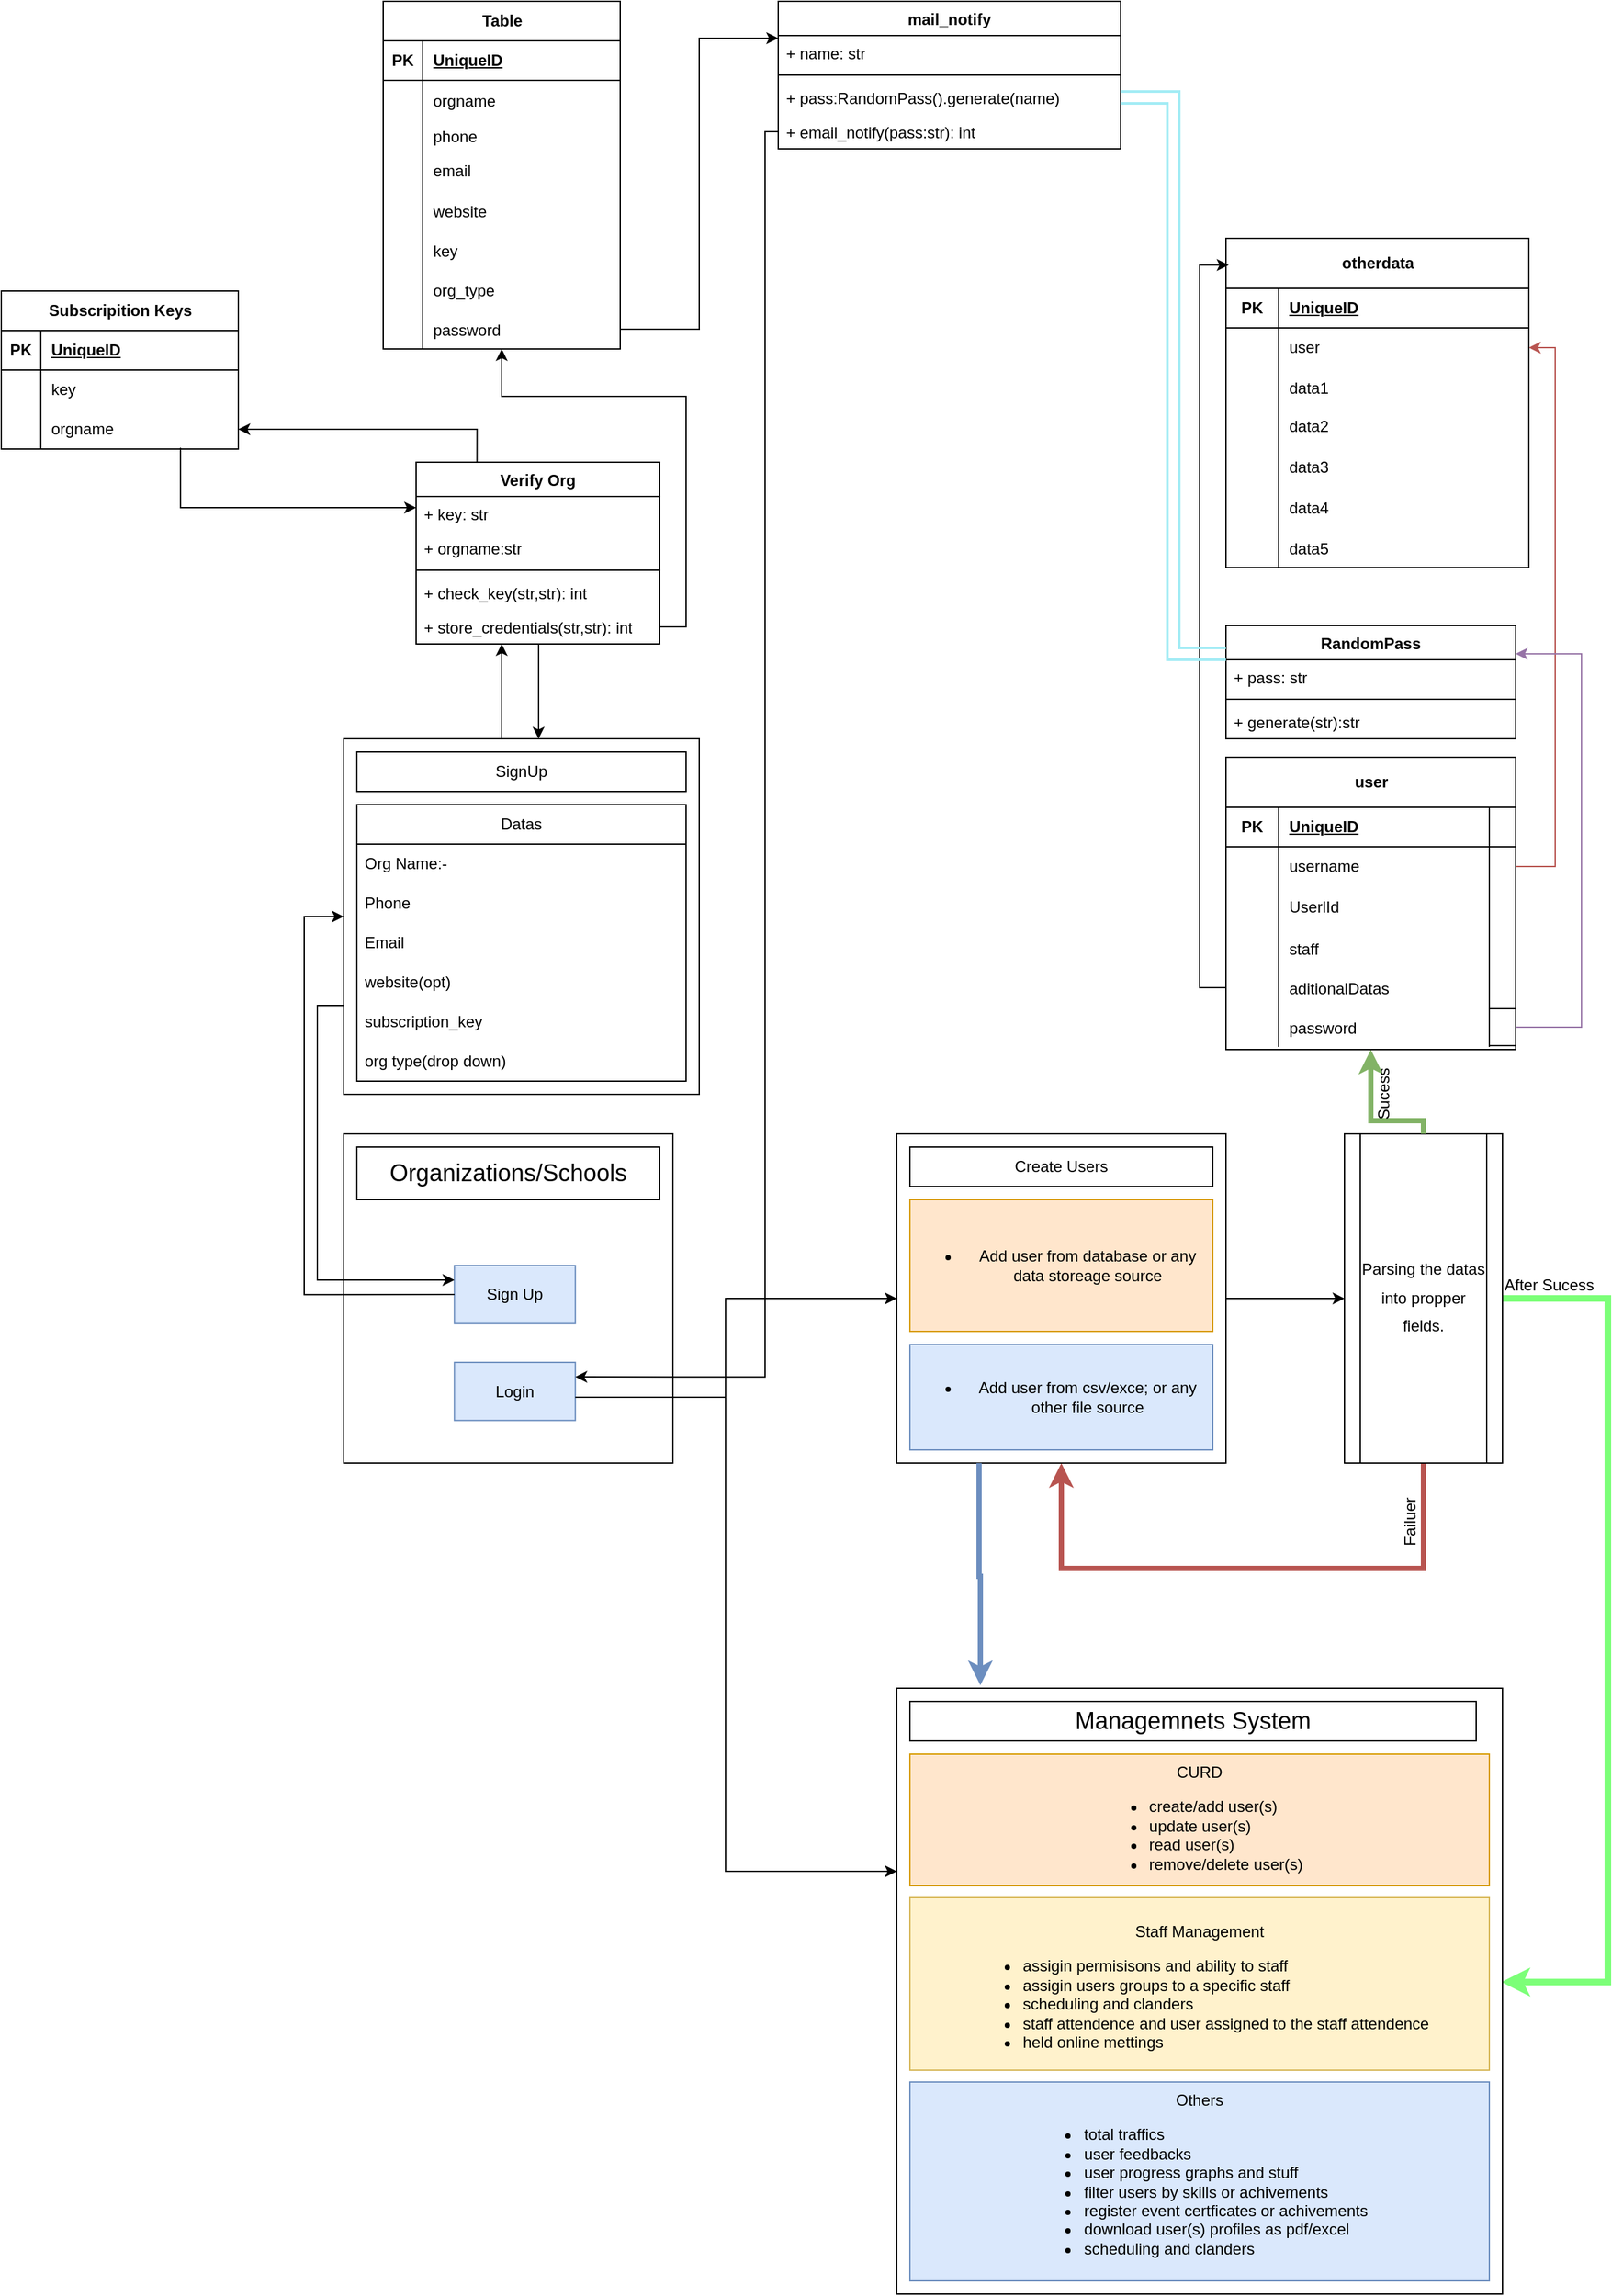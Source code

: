 <mxfile version="21.0.6" type="github">
  <diagram name="Page-1" id="e56a1550-8fbb-45ad-956c-1786394a9013">
    <mxGraphModel dx="1980" dy="1445" grid="1" gridSize="10" guides="1" tooltips="1" connect="1" arrows="1" fold="1" page="1" pageScale="1" pageWidth="1100" pageHeight="850" background="none" math="0" shadow="0">
      <root>
        <mxCell id="0" />
        <mxCell id="1" parent="0" />
        <mxCell id="NeJCXW5R0uLkIVwSfmuF-5" value="" style="group" vertex="1" connectable="0" parent="1">
          <mxGeometry x="-200" y="180" width="260" height="250" as="geometry" />
        </mxCell>
        <mxCell id="NeJCXW5R0uLkIVwSfmuF-3" value="&lt;font style=&quot;font-size: 20px;&quot;&gt;&lt;br&gt;&lt;/font&gt;" style="whiteSpace=wrap;html=1;aspect=fixed;" vertex="1" parent="NeJCXW5R0uLkIVwSfmuF-5">
          <mxGeometry width="250.0" height="250.0" as="geometry" />
        </mxCell>
        <mxCell id="NeJCXW5R0uLkIVwSfmuF-4" value="" style="group" vertex="1" connectable="0" parent="NeJCXW5R0uLkIVwSfmuF-5">
          <mxGeometry x="84.118" y="99.996" width="91.765" height="117.647" as="geometry" />
        </mxCell>
        <mxCell id="NeJCXW5R0uLkIVwSfmuF-1" value="Login" style="rounded=0;whiteSpace=wrap;html=1;fillColor=#dae8fc;strokeColor=#6c8ebf;" vertex="1" parent="NeJCXW5R0uLkIVwSfmuF-4">
          <mxGeometry y="73.529" width="91.765" height="44.118" as="geometry" />
        </mxCell>
        <mxCell id="NeJCXW5R0uLkIVwSfmuF-2" value="Sign Up" style="rounded=0;whiteSpace=wrap;html=1;fillColor=#dae8fc;strokeColor=#6c8ebf;" vertex="1" parent="NeJCXW5R0uLkIVwSfmuF-4">
          <mxGeometry width="91.765" height="44.118" as="geometry" />
        </mxCell>
        <mxCell id="NeJCXW5R0uLkIVwSfmuF-21" value="&lt;font style=&quot;font-size: 18px;&quot;&gt;Organizations/Schools&lt;/font&gt;" style="rounded=0;whiteSpace=wrap;html=1;" vertex="1" parent="NeJCXW5R0uLkIVwSfmuF-5">
          <mxGeometry x="10" y="10" width="230" height="40" as="geometry" />
        </mxCell>
        <mxCell id="NeJCXW5R0uLkIVwSfmuF-177" style="edgeStyle=orthogonalEdgeStyle;rounded=0;orthogonalLoop=1;jettySize=auto;html=1;exitX=0.5;exitY=1;exitDx=0;exitDy=0;strokeWidth=4;fillColor=#f8cecc;strokeColor=#b85450;entryX=0.5;entryY=1;entryDx=0;entryDy=0;" edge="1" parent="1" source="NeJCXW5R0uLkIVwSfmuF-17" target="NeJCXW5R0uLkIVwSfmuF-10">
          <mxGeometry relative="1" as="geometry">
            <mxPoint x="430" y="430" as="targetPoint" />
            <Array as="points">
              <mxPoint x="620" y="510" />
              <mxPoint x="345" y="510" />
            </Array>
          </mxGeometry>
        </mxCell>
        <mxCell id="NeJCXW5R0uLkIVwSfmuF-197" style="edgeStyle=orthogonalEdgeStyle;rounded=0;orthogonalLoop=1;jettySize=auto;html=1;exitX=1;exitY=0.5;exitDx=0;exitDy=0;entryX=0.998;entryY=0.485;entryDx=0;entryDy=0;entryPerimeter=0;strokeWidth=5;strokeColor=#7CFF78;" edge="1" parent="1" source="NeJCXW5R0uLkIVwSfmuF-17" target="NeJCXW5R0uLkIVwSfmuF-190">
          <mxGeometry relative="1" as="geometry">
            <mxPoint x="770" y="800" as="targetPoint" />
            <Array as="points">
              <mxPoint x="760" y="305" />
              <mxPoint x="760" y="824" />
            </Array>
          </mxGeometry>
        </mxCell>
        <mxCell id="NeJCXW5R0uLkIVwSfmuF-17" value="&lt;p style=&quot;line-height: 180%;&quot;&gt;Parsing the datas into propper fields.&lt;/p&gt;" style="shape=process;whiteSpace=wrap;html=1;backgroundOutline=1;" vertex="1" parent="1">
          <mxGeometry x="560" y="180" width="120" height="250" as="geometry" />
        </mxCell>
        <mxCell id="NeJCXW5R0uLkIVwSfmuF-18" value="" style="group" vertex="1" connectable="0" parent="1">
          <mxGeometry x="220" y="180" width="250" height="250" as="geometry" />
        </mxCell>
        <mxCell id="NeJCXW5R0uLkIVwSfmuF-10" value="&lt;br&gt;" style="whiteSpace=wrap;html=1;aspect=fixed;" vertex="1" parent="NeJCXW5R0uLkIVwSfmuF-18">
          <mxGeometry width="250" height="250" as="geometry" />
        </mxCell>
        <mxCell id="NeJCXW5R0uLkIVwSfmuF-12" value="Create Users" style="rounded=0;whiteSpace=wrap;html=1;" vertex="1" parent="NeJCXW5R0uLkIVwSfmuF-18">
          <mxGeometry x="10" y="10" width="230" height="30" as="geometry" />
        </mxCell>
        <mxCell id="NeJCXW5R0uLkIVwSfmuF-13" value="&lt;ul&gt;&lt;li&gt;Add user from database or any data storeage source&lt;/li&gt;&lt;/ul&gt;" style="rounded=0;whiteSpace=wrap;html=1;fillColor=#ffe6cc;strokeColor=#d79b00;" vertex="1" parent="NeJCXW5R0uLkIVwSfmuF-18">
          <mxGeometry x="10" y="50" width="230" height="100" as="geometry" />
        </mxCell>
        <mxCell id="NeJCXW5R0uLkIVwSfmuF-14" value="&lt;ul&gt;&lt;li&gt;Add user from csv/exce; or any other file source&lt;/li&gt;&lt;/ul&gt;" style="rounded=0;whiteSpace=wrap;html=1;fillColor=#dae8fc;strokeColor=#6c8ebf;" vertex="1" parent="NeJCXW5R0uLkIVwSfmuF-18">
          <mxGeometry x="10" y="160" width="230" height="80" as="geometry" />
        </mxCell>
        <mxCell id="NeJCXW5R0uLkIVwSfmuF-15" style="edgeStyle=orthogonalEdgeStyle;rounded=0;orthogonalLoop=1;jettySize=auto;html=1;exitX=0.5;exitY=1;exitDx=0;exitDy=0;" edge="1" parent="NeJCXW5R0uLkIVwSfmuF-18" source="NeJCXW5R0uLkIVwSfmuF-12" target="NeJCXW5R0uLkIVwSfmuF-12">
          <mxGeometry relative="1" as="geometry" />
        </mxCell>
        <mxCell id="NeJCXW5R0uLkIVwSfmuF-23" value="" style="edgeStyle=orthogonalEdgeStyle;rounded=0;orthogonalLoop=1;jettySize=auto;html=1;" edge="1" parent="1" source="NeJCXW5R0uLkIVwSfmuF-10" target="NeJCXW5R0uLkIVwSfmuF-17">
          <mxGeometry relative="1" as="geometry" />
        </mxCell>
        <mxCell id="NeJCXW5R0uLkIVwSfmuF-176" value="" style="edgeStyle=orthogonalEdgeStyle;rounded=0;orthogonalLoop=1;jettySize=auto;html=1;strokeWidth=4;fillColor=#d5e8d4;strokeColor=#82b366;" edge="1" parent="1" source="NeJCXW5R0uLkIVwSfmuF-17" target="NeJCXW5R0uLkIVwSfmuF-24">
          <mxGeometry relative="1" as="geometry">
            <Array as="points">
              <mxPoint x="620" y="170" />
              <mxPoint x="580" y="170" />
            </Array>
          </mxGeometry>
        </mxCell>
        <object label="user" semester="" id="NeJCXW5R0uLkIVwSfmuF-24">
          <mxCell style="shape=table;startSize=38;container=1;collapsible=1;childLayout=tableLayout;fixedRows=1;rowLines=0;fontStyle=1;align=center;resizeLast=1;html=1;enumerate=0;autosize=1;" vertex="1" parent="1">
            <mxGeometry x="470" y="-106" width="220" height="222" as="geometry" />
          </mxCell>
        </object>
        <mxCell id="NeJCXW5R0uLkIVwSfmuF-25" value="" style="shape=tableRow;horizontal=0;startSize=0;swimlaneHead=0;swimlaneBody=0;fillColor=none;collapsible=0;dropTarget=0;points=[[0,0.5],[1,0.5]];portConstraint=eastwest;top=0;left=0;right=0;bottom=1;" vertex="1" parent="NeJCXW5R0uLkIVwSfmuF-24">
          <mxGeometry y="38" width="220" height="30" as="geometry" />
        </mxCell>
        <mxCell id="NeJCXW5R0uLkIVwSfmuF-26" value="PK" style="shape=partialRectangle;connectable=0;fillColor=none;top=0;left=0;bottom=0;right=0;fontStyle=1;overflow=hidden;whiteSpace=wrap;html=1;" vertex="1" parent="NeJCXW5R0uLkIVwSfmuF-25">
          <mxGeometry width="40" height="30" as="geometry">
            <mxRectangle width="40" height="30" as="alternateBounds" />
          </mxGeometry>
        </mxCell>
        <mxCell id="NeJCXW5R0uLkIVwSfmuF-27" value="UniqueID" style="shape=partialRectangle;connectable=0;fillColor=none;top=0;left=0;bottom=0;right=0;align=left;spacingLeft=6;fontStyle=5;overflow=hidden;whiteSpace=wrap;html=1;" vertex="1" parent="NeJCXW5R0uLkIVwSfmuF-25">
          <mxGeometry x="40" width="180" height="30" as="geometry">
            <mxRectangle width="180" height="30" as="alternateBounds" />
          </mxGeometry>
        </mxCell>
        <mxCell id="NeJCXW5R0uLkIVwSfmuF-28" value="" style="shape=tableRow;horizontal=0;startSize=0;swimlaneHead=0;swimlaneBody=0;fillColor=none;collapsible=0;dropTarget=0;points=[[0,0.5],[1,0.5]];portConstraint=eastwest;top=0;left=0;right=0;bottom=0;" vertex="1" parent="NeJCXW5R0uLkIVwSfmuF-24">
          <mxGeometry y="68" width="220" height="30" as="geometry" />
        </mxCell>
        <mxCell id="NeJCXW5R0uLkIVwSfmuF-29" value="" style="shape=partialRectangle;connectable=0;fillColor=none;top=0;left=0;bottom=0;right=0;editable=1;overflow=hidden;whiteSpace=wrap;html=1;" vertex="1" parent="NeJCXW5R0uLkIVwSfmuF-28">
          <mxGeometry width="40" height="30" as="geometry">
            <mxRectangle width="40" height="30" as="alternateBounds" />
          </mxGeometry>
        </mxCell>
        <mxCell id="NeJCXW5R0uLkIVwSfmuF-30" value="username" style="shape=partialRectangle;connectable=0;fillColor=none;top=0;left=0;bottom=0;right=0;align=left;spacingLeft=6;overflow=hidden;whiteSpace=wrap;html=1;" vertex="1" parent="NeJCXW5R0uLkIVwSfmuF-28">
          <mxGeometry x="40" width="180" height="30" as="geometry">
            <mxRectangle width="180" height="30" as="alternateBounds" />
          </mxGeometry>
        </mxCell>
        <mxCell id="NeJCXW5R0uLkIVwSfmuF-31" value="" style="shape=tableRow;horizontal=0;startSize=0;swimlaneHead=0;swimlaneBody=0;fillColor=none;collapsible=0;dropTarget=0;points=[[0,0.5],[1,0.5]];portConstraint=eastwest;top=0;left=0;right=0;bottom=0;" vertex="1" parent="NeJCXW5R0uLkIVwSfmuF-24">
          <mxGeometry y="98" width="220" height="32" as="geometry" />
        </mxCell>
        <mxCell id="NeJCXW5R0uLkIVwSfmuF-32" value="" style="shape=partialRectangle;connectable=0;fillColor=none;top=0;left=0;bottom=0;right=0;editable=1;overflow=hidden;whiteSpace=wrap;html=1;" vertex="1" parent="NeJCXW5R0uLkIVwSfmuF-31">
          <mxGeometry width="40" height="32" as="geometry">
            <mxRectangle width="40" height="32" as="alternateBounds" />
          </mxGeometry>
        </mxCell>
        <mxCell id="NeJCXW5R0uLkIVwSfmuF-33" value="UserlId" style="shape=partialRectangle;connectable=0;fillColor=none;top=0;left=0;bottom=0;right=0;align=left;spacingLeft=6;overflow=hidden;whiteSpace=wrap;html=1;" vertex="1" parent="NeJCXW5R0uLkIVwSfmuF-31">
          <mxGeometry x="40" width="180" height="32" as="geometry">
            <mxRectangle width="180" height="32" as="alternateBounds" />
          </mxGeometry>
        </mxCell>
        <mxCell id="NeJCXW5R0uLkIVwSfmuF-164" value="" style="shape=tableRow;horizontal=0;startSize=0;swimlaneHead=0;swimlaneBody=0;fillColor=none;collapsible=0;dropTarget=0;points=[[0,0.5],[1,0.5]];portConstraint=eastwest;top=0;left=0;right=0;bottom=0;" vertex="1" parent="NeJCXW5R0uLkIVwSfmuF-24">
          <mxGeometry y="130" width="220" height="30" as="geometry" />
        </mxCell>
        <mxCell id="NeJCXW5R0uLkIVwSfmuF-165" value="" style="shape=partialRectangle;connectable=0;fillColor=none;top=0;left=0;bottom=0;right=0;editable=1;overflow=hidden;" vertex="1" parent="NeJCXW5R0uLkIVwSfmuF-164">
          <mxGeometry width="40" height="30" as="geometry">
            <mxRectangle width="40" height="30" as="alternateBounds" />
          </mxGeometry>
        </mxCell>
        <mxCell id="NeJCXW5R0uLkIVwSfmuF-166" value="staff" style="shape=partialRectangle;connectable=0;fillColor=none;top=0;left=0;bottom=0;right=0;align=left;spacingLeft=6;overflow=hidden;" vertex="1" parent="NeJCXW5R0uLkIVwSfmuF-164">
          <mxGeometry x="40" width="180" height="30" as="geometry">
            <mxRectangle width="180" height="30" as="alternateBounds" />
          </mxGeometry>
        </mxCell>
        <mxCell id="NeJCXW5R0uLkIVwSfmuF-55" value="" style="shape=tableRow;horizontal=0;startSize=0;swimlaneHead=0;swimlaneBody=0;fillColor=none;collapsible=0;dropTarget=0;points=[[0,0.5],[1,0.5]];portConstraint=eastwest;top=0;left=0;right=0;bottom=0;" vertex="1" parent="NeJCXW5R0uLkIVwSfmuF-24">
          <mxGeometry y="160" width="220" height="30" as="geometry" />
        </mxCell>
        <mxCell id="NeJCXW5R0uLkIVwSfmuF-56" value="" style="shape=partialRectangle;connectable=0;fillColor=none;top=0;left=0;bottom=0;right=0;editable=1;overflow=hidden;" vertex="1" parent="NeJCXW5R0uLkIVwSfmuF-55">
          <mxGeometry width="40" height="30" as="geometry">
            <mxRectangle width="40" height="30" as="alternateBounds" />
          </mxGeometry>
        </mxCell>
        <mxCell id="NeJCXW5R0uLkIVwSfmuF-57" value="aditionalDatas" style="shape=partialRectangle;connectable=0;fillColor=none;top=0;left=0;bottom=0;right=0;align=left;spacingLeft=6;overflow=hidden;" vertex="1" parent="NeJCXW5R0uLkIVwSfmuF-55">
          <mxGeometry x="40" width="180" height="30" as="geometry">
            <mxRectangle width="180" height="30" as="alternateBounds" />
          </mxGeometry>
        </mxCell>
        <mxCell id="NeJCXW5R0uLkIVwSfmuF-51" value="" style="shape=tableRow;horizontal=0;startSize=0;swimlaneHead=0;swimlaneBody=0;fillColor=none;collapsible=0;dropTarget=0;points=[[0,0.5],[1,0.5]];portConstraint=eastwest;top=0;left=0;right=0;bottom=0;" vertex="1" parent="NeJCXW5R0uLkIVwSfmuF-24">
          <mxGeometry y="190" width="220" height="30" as="geometry" />
        </mxCell>
        <mxCell id="NeJCXW5R0uLkIVwSfmuF-52" value="" style="shape=partialRectangle;connectable=0;fillColor=none;top=0;left=0;bottom=0;right=0;editable=1;overflow=hidden;" vertex="1" parent="NeJCXW5R0uLkIVwSfmuF-51">
          <mxGeometry width="40" height="30" as="geometry">
            <mxRectangle width="40" height="30" as="alternateBounds" />
          </mxGeometry>
        </mxCell>
        <mxCell id="NeJCXW5R0uLkIVwSfmuF-53" value="password" style="shape=partialRectangle;connectable=0;fillColor=none;top=0;left=0;bottom=0;right=0;align=left;spacingLeft=6;overflow=hidden;" vertex="1" parent="NeJCXW5R0uLkIVwSfmuF-51">
          <mxGeometry x="40" width="160" height="30" as="geometry">
            <mxRectangle width="160" height="30" as="alternateBounds" />
          </mxGeometry>
        </mxCell>
        <mxCell id="NeJCXW5R0uLkIVwSfmuF-174" value="" style="shape=singleArrow;whiteSpace=wrap;html=1;arrowWidth=0.93;arrowSize=0;" vertex="1" parent="NeJCXW5R0uLkIVwSfmuF-51">
          <mxGeometry x="200" width="20" height="30" as="geometry">
            <mxRectangle width="20" height="30" as="alternateBounds" />
          </mxGeometry>
        </mxCell>
        <object label="otherdata" semester="" id="NeJCXW5R0uLkIVwSfmuF-71">
          <mxCell style="shape=table;startSize=38;container=1;collapsible=1;childLayout=tableLayout;fixedRows=1;rowLines=0;fontStyle=1;align=center;resizeLast=1;html=1;enumerate=0;autosize=1;" vertex="1" parent="1">
            <mxGeometry x="470" y="-500" width="230" height="250" as="geometry">
              <mxRectangle x="890" y="-106" width="100" height="38" as="alternateBounds" />
            </mxGeometry>
          </mxCell>
        </object>
        <mxCell id="NeJCXW5R0uLkIVwSfmuF-72" value="" style="shape=tableRow;horizontal=0;startSize=0;swimlaneHead=0;swimlaneBody=0;fillColor=none;collapsible=0;dropTarget=0;points=[[0,0.5],[1,0.5]];portConstraint=eastwest;top=0;left=0;right=0;bottom=1;" vertex="1" parent="NeJCXW5R0uLkIVwSfmuF-71">
          <mxGeometry y="38" width="230" height="30" as="geometry" />
        </mxCell>
        <mxCell id="NeJCXW5R0uLkIVwSfmuF-73" value="PK" style="shape=partialRectangle;connectable=0;fillColor=none;top=0;left=0;bottom=0;right=0;fontStyle=1;overflow=hidden;whiteSpace=wrap;html=1;" vertex="1" parent="NeJCXW5R0uLkIVwSfmuF-72">
          <mxGeometry width="40" height="30" as="geometry">
            <mxRectangle width="40" height="30" as="alternateBounds" />
          </mxGeometry>
        </mxCell>
        <mxCell id="NeJCXW5R0uLkIVwSfmuF-74" value="UniqueID" style="shape=partialRectangle;connectable=0;fillColor=none;top=0;left=0;bottom=0;right=0;align=left;spacingLeft=6;fontStyle=5;overflow=hidden;whiteSpace=wrap;html=1;" vertex="1" parent="NeJCXW5R0uLkIVwSfmuF-72">
          <mxGeometry x="40" width="190" height="30" as="geometry">
            <mxRectangle width="190" height="30" as="alternateBounds" />
          </mxGeometry>
        </mxCell>
        <mxCell id="NeJCXW5R0uLkIVwSfmuF-75" value="" style="shape=tableRow;horizontal=0;startSize=0;swimlaneHead=0;swimlaneBody=0;fillColor=none;collapsible=0;dropTarget=0;points=[[0,0.5],[1,0.5]];portConstraint=eastwest;top=0;left=0;right=0;bottom=0;" vertex="1" parent="NeJCXW5R0uLkIVwSfmuF-71">
          <mxGeometry y="68" width="230" height="30" as="geometry" />
        </mxCell>
        <mxCell id="NeJCXW5R0uLkIVwSfmuF-76" value="" style="shape=partialRectangle;connectable=0;fillColor=none;top=0;left=0;bottom=0;right=0;editable=1;overflow=hidden;whiteSpace=wrap;html=1;" vertex="1" parent="NeJCXW5R0uLkIVwSfmuF-75">
          <mxGeometry width="40" height="30" as="geometry">
            <mxRectangle width="40" height="30" as="alternateBounds" />
          </mxGeometry>
        </mxCell>
        <mxCell id="NeJCXW5R0uLkIVwSfmuF-77" value="user" style="shape=partialRectangle;connectable=0;fillColor=none;top=0;left=0;bottom=0;right=0;align=left;spacingLeft=6;overflow=hidden;whiteSpace=wrap;html=1;" vertex="1" parent="NeJCXW5R0uLkIVwSfmuF-75">
          <mxGeometry x="40" width="190" height="30" as="geometry">
            <mxRectangle width="190" height="30" as="alternateBounds" />
          </mxGeometry>
        </mxCell>
        <mxCell id="NeJCXW5R0uLkIVwSfmuF-158" value="" style="shape=tableRow;horizontal=0;startSize=0;swimlaneHead=0;swimlaneBody=0;fillColor=none;collapsible=0;dropTarget=0;points=[[0,0.5],[1,0.5]];portConstraint=eastwest;top=0;left=0;right=0;bottom=0;" vertex="1" parent="NeJCXW5R0uLkIVwSfmuF-71">
          <mxGeometry y="98" width="230" height="30" as="geometry" />
        </mxCell>
        <mxCell id="NeJCXW5R0uLkIVwSfmuF-159" value="" style="shape=partialRectangle;connectable=0;fillColor=none;top=0;left=0;bottom=0;right=0;editable=1;overflow=hidden;" vertex="1" parent="NeJCXW5R0uLkIVwSfmuF-158">
          <mxGeometry width="40" height="30" as="geometry">
            <mxRectangle width="40" height="30" as="alternateBounds" />
          </mxGeometry>
        </mxCell>
        <mxCell id="NeJCXW5R0uLkIVwSfmuF-160" value="data1" style="shape=partialRectangle;connectable=0;fillColor=none;top=0;left=0;bottom=0;right=0;align=left;spacingLeft=6;overflow=hidden;" vertex="1" parent="NeJCXW5R0uLkIVwSfmuF-158">
          <mxGeometry x="40" width="190" height="30" as="geometry">
            <mxRectangle width="190" height="30" as="alternateBounds" />
          </mxGeometry>
        </mxCell>
        <mxCell id="NeJCXW5R0uLkIVwSfmuF-81" value="" style="shape=tableRow;horizontal=0;startSize=0;swimlaneHead=0;swimlaneBody=0;fillColor=none;collapsible=0;dropTarget=0;points=[[0,0.5],[1,0.5]];portConstraint=eastwest;top=0;left=0;right=0;bottom=0;" vertex="1" parent="NeJCXW5R0uLkIVwSfmuF-71">
          <mxGeometry y="128" width="230" height="30" as="geometry" />
        </mxCell>
        <mxCell id="NeJCXW5R0uLkIVwSfmuF-82" value="" style="shape=partialRectangle;connectable=0;fillColor=none;top=0;left=0;bottom=0;right=0;editable=1;overflow=hidden;whiteSpace=wrap;html=1;" vertex="1" parent="NeJCXW5R0uLkIVwSfmuF-81">
          <mxGeometry width="40" height="30" as="geometry">
            <mxRectangle width="40" height="30" as="alternateBounds" />
          </mxGeometry>
        </mxCell>
        <mxCell id="NeJCXW5R0uLkIVwSfmuF-83" value="data2" style="shape=partialRectangle;connectable=0;fillColor=none;top=0;left=0;bottom=0;right=0;align=left;spacingLeft=6;overflow=hidden;whiteSpace=wrap;html=1;" vertex="1" parent="NeJCXW5R0uLkIVwSfmuF-81">
          <mxGeometry x="40" width="190" height="30" as="geometry">
            <mxRectangle width="190" height="30" as="alternateBounds" />
          </mxGeometry>
        </mxCell>
        <mxCell id="NeJCXW5R0uLkIVwSfmuF-84" value="" style="shape=tableRow;horizontal=0;startSize=0;swimlaneHead=0;swimlaneBody=0;fillColor=none;collapsible=0;dropTarget=0;points=[[0,0.5],[1,0.5]];portConstraint=eastwest;top=0;left=0;right=0;bottom=0;" vertex="1" parent="NeJCXW5R0uLkIVwSfmuF-71">
          <mxGeometry y="158" width="230" height="30" as="geometry" />
        </mxCell>
        <mxCell id="NeJCXW5R0uLkIVwSfmuF-85" value="" style="shape=partialRectangle;connectable=0;fillColor=none;top=0;left=0;bottom=0;right=0;editable=1;overflow=hidden;" vertex="1" parent="NeJCXW5R0uLkIVwSfmuF-84">
          <mxGeometry width="40" height="30" as="geometry">
            <mxRectangle width="40" height="30" as="alternateBounds" />
          </mxGeometry>
        </mxCell>
        <mxCell id="NeJCXW5R0uLkIVwSfmuF-86" value="data3" style="shape=partialRectangle;connectable=0;fillColor=none;top=0;left=0;bottom=0;right=0;align=left;spacingLeft=6;overflow=hidden;" vertex="1" parent="NeJCXW5R0uLkIVwSfmuF-84">
          <mxGeometry x="40" width="190" height="30" as="geometry">
            <mxRectangle width="190" height="30" as="alternateBounds" />
          </mxGeometry>
        </mxCell>
        <mxCell id="NeJCXW5R0uLkIVwSfmuF-87" value="" style="shape=tableRow;horizontal=0;startSize=0;swimlaneHead=0;swimlaneBody=0;fillColor=none;collapsible=0;dropTarget=0;points=[[0,0.5],[1,0.5]];portConstraint=eastwest;top=0;left=0;right=0;bottom=0;" vertex="1" parent="NeJCXW5R0uLkIVwSfmuF-71">
          <mxGeometry y="188" width="230" height="32" as="geometry" />
        </mxCell>
        <mxCell id="NeJCXW5R0uLkIVwSfmuF-88" value="" style="shape=partialRectangle;connectable=0;fillColor=none;top=0;left=0;bottom=0;right=0;editable=1;overflow=hidden;" vertex="1" parent="NeJCXW5R0uLkIVwSfmuF-87">
          <mxGeometry width="40" height="32" as="geometry">
            <mxRectangle width="40" height="32" as="alternateBounds" />
          </mxGeometry>
        </mxCell>
        <mxCell id="NeJCXW5R0uLkIVwSfmuF-89" value="data4" style="shape=partialRectangle;connectable=0;fillColor=none;top=0;left=0;bottom=0;right=0;align=left;spacingLeft=6;overflow=hidden;" vertex="1" parent="NeJCXW5R0uLkIVwSfmuF-87">
          <mxGeometry x="40" width="190" height="32" as="geometry">
            <mxRectangle width="190" height="32" as="alternateBounds" />
          </mxGeometry>
        </mxCell>
        <mxCell id="NeJCXW5R0uLkIVwSfmuF-90" value="" style="shape=tableRow;horizontal=0;startSize=0;swimlaneHead=0;swimlaneBody=0;fillColor=none;collapsible=0;dropTarget=0;points=[[0,0.5],[1,0.5]];portConstraint=eastwest;top=0;left=0;right=0;bottom=0;" vertex="1" parent="NeJCXW5R0uLkIVwSfmuF-71">
          <mxGeometry y="220" width="230" height="30" as="geometry" />
        </mxCell>
        <mxCell id="NeJCXW5R0uLkIVwSfmuF-91" value="" style="shape=partialRectangle;connectable=0;fillColor=none;top=0;left=0;bottom=0;right=0;editable=1;overflow=hidden;" vertex="1" parent="NeJCXW5R0uLkIVwSfmuF-90">
          <mxGeometry width="40" height="30" as="geometry">
            <mxRectangle width="40" height="30" as="alternateBounds" />
          </mxGeometry>
        </mxCell>
        <mxCell id="NeJCXW5R0uLkIVwSfmuF-92" value="data5" style="shape=partialRectangle;connectable=0;fillColor=none;top=0;left=0;bottom=0;right=0;align=left;spacingLeft=6;overflow=hidden;" vertex="1" parent="NeJCXW5R0uLkIVwSfmuF-90">
          <mxGeometry x="40" width="190" height="30" as="geometry">
            <mxRectangle width="190" height="30" as="alternateBounds" />
          </mxGeometry>
        </mxCell>
        <mxCell id="NeJCXW5R0uLkIVwSfmuF-95" style="edgeStyle=orthogonalEdgeStyle;rounded=0;orthogonalLoop=1;jettySize=auto;html=1;exitX=1;exitY=0.5;exitDx=0;exitDy=0;fillColor=#f8cecc;strokeColor=#b85450;entryX=1;entryY=0.5;entryDx=0;entryDy=0;" edge="1" parent="1" source="NeJCXW5R0uLkIVwSfmuF-28" target="NeJCXW5R0uLkIVwSfmuF-75">
          <mxGeometry relative="1" as="geometry" />
        </mxCell>
        <mxCell id="NeJCXW5R0uLkIVwSfmuF-167" value="RandomPass" style="swimlane;fontStyle=1;align=center;verticalAlign=top;childLayout=stackLayout;horizontal=1;startSize=26;horizontalStack=0;resizeParent=1;resizeParentMax=0;resizeLast=0;collapsible=1;marginBottom=0;whiteSpace=wrap;html=1;" vertex="1" parent="1">
          <mxGeometry x="470" y="-206" width="220" height="86" as="geometry">
            <mxRectangle x="600" y="-206" width="120" height="30" as="alternateBounds" />
          </mxGeometry>
        </mxCell>
        <mxCell id="NeJCXW5R0uLkIVwSfmuF-168" value="+ pass: str" style="text;strokeColor=none;fillColor=none;align=left;verticalAlign=top;spacingLeft=4;spacingRight=4;overflow=hidden;rotatable=0;points=[[0,0.5],[1,0.5]];portConstraint=eastwest;whiteSpace=wrap;html=1;" vertex="1" parent="NeJCXW5R0uLkIVwSfmuF-167">
          <mxGeometry y="26" width="220" height="26" as="geometry" />
        </mxCell>
        <mxCell id="NeJCXW5R0uLkIVwSfmuF-169" value="" style="line;strokeWidth=1;fillColor=none;align=left;verticalAlign=middle;spacingTop=-1;spacingLeft=3;spacingRight=3;rotatable=0;labelPosition=right;points=[];portConstraint=eastwest;strokeColor=inherit;" vertex="1" parent="NeJCXW5R0uLkIVwSfmuF-167">
          <mxGeometry y="52" width="220" height="8" as="geometry" />
        </mxCell>
        <mxCell id="NeJCXW5R0uLkIVwSfmuF-170" value="+ generate(str):str" style="text;strokeColor=none;fillColor=none;align=left;verticalAlign=top;spacingLeft=4;spacingRight=4;overflow=hidden;rotatable=0;points=[[0,0.5],[1,0.5]];portConstraint=eastwest;whiteSpace=wrap;html=1;" vertex="1" parent="NeJCXW5R0uLkIVwSfmuF-167">
          <mxGeometry y="60" width="220" height="26" as="geometry" />
        </mxCell>
        <mxCell id="NeJCXW5R0uLkIVwSfmuF-172" style="edgeStyle=orthogonalEdgeStyle;rounded=0;orthogonalLoop=1;jettySize=auto;html=1;exitX=1;exitY=0.5;exitDx=0;exitDy=0;fillColor=#e1d5e7;strokeColor=#9673a6;entryX=1;entryY=0.25;entryDx=0;entryDy=0;" edge="1" parent="1" source="NeJCXW5R0uLkIVwSfmuF-51" target="NeJCXW5R0uLkIVwSfmuF-167">
          <mxGeometry relative="1" as="geometry">
            <mxPoint x="720" y="-220" as="targetPoint" />
            <Array as="points">
              <mxPoint x="740" y="99" />
              <mxPoint x="740" y="-185" />
            </Array>
          </mxGeometry>
        </mxCell>
        <mxCell id="NeJCXW5R0uLkIVwSfmuF-93" value="" style="edgeStyle=orthogonalEdgeStyle;rounded=0;orthogonalLoop=1;jettySize=auto;html=1;entryX=0.009;entryY=0.081;entryDx=0;entryDy=0;entryPerimeter=0;" edge="1" parent="1" source="NeJCXW5R0uLkIVwSfmuF-55" target="NeJCXW5R0uLkIVwSfmuF-71">
          <mxGeometry relative="1" as="geometry">
            <mxPoint x="470" y="70" as="sourcePoint" />
            <Array as="points">
              <mxPoint x="450" y="69" />
              <mxPoint x="450" y="-480" />
            </Array>
          </mxGeometry>
        </mxCell>
        <mxCell id="NeJCXW5R0uLkIVwSfmuF-178" value="Sucess" style="text;html=1;align=center;verticalAlign=middle;resizable=0;points=[];autosize=1;strokeColor=none;fillColor=none;rotation=-90;" vertex="1" parent="1">
          <mxGeometry x="560" y="135" width="60" height="30" as="geometry" />
        </mxCell>
        <mxCell id="NeJCXW5R0uLkIVwSfmuF-179" value="Failuer" style="text;html=1;align=center;verticalAlign=middle;resizable=0;points=[];autosize=1;strokeColor=none;fillColor=none;rotation=-90;" vertex="1" parent="1">
          <mxGeometry x="580" y="460" width="60" height="30" as="geometry" />
        </mxCell>
        <mxCell id="NeJCXW5R0uLkIVwSfmuF-184" style="edgeStyle=orthogonalEdgeStyle;rounded=0;orthogonalLoop=1;jettySize=auto;html=1;entryX=0;entryY=0.5;entryDx=0;entryDy=0;" edge="1" parent="1" source="NeJCXW5R0uLkIVwSfmuF-1" target="NeJCXW5R0uLkIVwSfmuF-10">
          <mxGeometry relative="1" as="geometry">
            <mxPoint x="80" y="360" as="sourcePoint" />
            <Array as="points">
              <mxPoint x="90" y="380" />
              <mxPoint x="90" y="305" />
            </Array>
          </mxGeometry>
        </mxCell>
        <mxCell id="NeJCXW5R0uLkIVwSfmuF-181" value="" style="edgeStyle=orthogonalEdgeStyle;rounded=0;orthogonalLoop=1;jettySize=auto;html=1;" edge="1" parent="1">
          <mxGeometry relative="1" as="geometry">
            <mxPoint x="-20" y="380" as="sourcePoint" />
            <mxPoint x="220" y="740" as="targetPoint" />
            <Array as="points">
              <mxPoint x="90" y="380" />
              <mxPoint x="90" y="740" />
            </Array>
          </mxGeometry>
        </mxCell>
        <mxCell id="NeJCXW5R0uLkIVwSfmuF-189" value="" style="group;verticalAlign=top;" vertex="1" connectable="0" parent="1">
          <mxGeometry x="220" y="601.0" width="460" height="460" as="geometry" />
        </mxCell>
        <mxCell id="NeJCXW5R0uLkIVwSfmuF-190" value="&lt;br&gt;" style="whiteSpace=wrap;html=1;aspect=fixed;" vertex="1" parent="NeJCXW5R0uLkIVwSfmuF-189">
          <mxGeometry width="460" height="460" as="geometry" />
        </mxCell>
        <mxCell id="NeJCXW5R0uLkIVwSfmuF-191" value="&lt;font style=&quot;font-size: 18px;&quot;&gt;Managemnets System&lt;/font&gt;" style="rounded=0;whiteSpace=wrap;html=1;" vertex="1" parent="NeJCXW5R0uLkIVwSfmuF-189">
          <mxGeometry x="10" y="10" width="430" height="30" as="geometry" />
        </mxCell>
        <mxCell id="NeJCXW5R0uLkIVwSfmuF-192" value="CURD&lt;br&gt;&lt;ul&gt;&lt;li style=&quot;text-align: left;&quot;&gt;create/add user(s)&lt;/li&gt;&lt;li style=&quot;text-align: left;&quot;&gt;update user(s)&lt;/li&gt;&lt;li style=&quot;text-align: left;&quot;&gt;read user(s)&amp;nbsp;&lt;/li&gt;&lt;li style=&quot;text-align: left;&quot;&gt;remove/delete user(s)&lt;/li&gt;&lt;/ul&gt;" style="rounded=0;whiteSpace=wrap;html=1;fillColor=#ffe6cc;strokeColor=#d79b00;verticalAlign=top;" vertex="1" parent="NeJCXW5R0uLkIVwSfmuF-189">
          <mxGeometry x="10" y="50" width="440" height="100" as="geometry" />
        </mxCell>
        <mxCell id="NeJCXW5R0uLkIVwSfmuF-193" value="Others&lt;br&gt;&lt;ul&gt;&lt;li style=&quot;text-align: left;&quot;&gt;total traffics&lt;/li&gt;&lt;li style=&quot;text-align: left;&quot;&gt;user feedbacks&lt;/li&gt;&lt;li style=&quot;text-align: left;&quot;&gt;user progress graphs and stuff&lt;/li&gt;&lt;li style=&quot;text-align: left;&quot;&gt;filter users by skills or achivements&lt;/li&gt;&lt;li style=&quot;text-align: left;&quot;&gt;register event certficates or achivements&lt;/li&gt;&lt;li style=&quot;text-align: left;&quot;&gt;download user(s) profiles as pdf/excel&lt;/li&gt;&lt;li style=&quot;border-color: var(--border-color); text-align: left;&quot;&gt;scheduling and clanders&lt;/li&gt;&lt;/ul&gt;" style="rounded=0;whiteSpace=wrap;html=1;fillColor=#dae8fc;strokeColor=#6c8ebf;verticalAlign=top;" vertex="1" parent="NeJCXW5R0uLkIVwSfmuF-189">
          <mxGeometry x="10" y="299" width="440" height="151" as="geometry" />
        </mxCell>
        <mxCell id="NeJCXW5R0uLkIVwSfmuF-194" style="edgeStyle=orthogonalEdgeStyle;rounded=0;orthogonalLoop=1;jettySize=auto;html=1;exitX=0.5;exitY=1;exitDx=0;exitDy=0;" edge="1" parent="NeJCXW5R0uLkIVwSfmuF-189" source="NeJCXW5R0uLkIVwSfmuF-191" target="NeJCXW5R0uLkIVwSfmuF-191">
          <mxGeometry relative="1" as="geometry" />
        </mxCell>
        <mxCell id="NeJCXW5R0uLkIVwSfmuF-195" value="&lt;p&gt;Staff Management&lt;/p&gt;&lt;p&gt;&lt;/p&gt;&lt;ul&gt;&lt;li style=&quot;text-align: left;&quot;&gt;assigin permisisons and ability to staff&lt;/li&gt;&lt;li style=&quot;text-align: left;&quot;&gt;assigin users groups to a specific staff&lt;/li&gt;&lt;li style=&quot;text-align: left;&quot;&gt;scheduling and clanders&lt;/li&gt;&lt;li style=&quot;text-align: left;&quot;&gt;staff attendence and user assigned to the staff attendence&lt;/li&gt;&lt;li style=&quot;text-align: left;&quot;&gt;held online mettings&lt;/li&gt;&lt;/ul&gt;&lt;p&gt;&lt;/p&gt;" style="rounded=0;whiteSpace=wrap;html=1;fillColor=#fff2cc;strokeColor=#d6b656;verticalAlign=top;" vertex="1" parent="NeJCXW5R0uLkIVwSfmuF-189">
          <mxGeometry x="10" y="159" width="440" height="131" as="geometry" />
        </mxCell>
        <mxCell id="NeJCXW5R0uLkIVwSfmuF-198" value="After Sucess" style="text;html=1;align=center;verticalAlign=middle;resizable=0;points=[];autosize=1;strokeColor=none;fillColor=none;" vertex="1" parent="1">
          <mxGeometry x="670" y="280" width="90" height="30" as="geometry" />
        </mxCell>
        <mxCell id="NeJCXW5R0uLkIVwSfmuF-199" style="edgeStyle=orthogonalEdgeStyle;rounded=0;orthogonalLoop=1;jettySize=auto;html=1;exitX=0.25;exitY=1;exitDx=0;exitDy=0;entryX=0.138;entryY=-0.005;entryDx=0;entryDy=0;entryPerimeter=0;strokeWidth=4;fillColor=#dae8fc;strokeColor=#6c8ebf;" edge="1" parent="1" source="NeJCXW5R0uLkIVwSfmuF-10" target="NeJCXW5R0uLkIVwSfmuF-190">
          <mxGeometry relative="1" as="geometry">
            <Array as="points">
              <mxPoint x="283" y="516" />
              <mxPoint x="284" y="516" />
            </Array>
          </mxGeometry>
        </mxCell>
        <mxCell id="NeJCXW5R0uLkIVwSfmuF-202" value="" style="group" vertex="1" connectable="0" parent="1">
          <mxGeometry x="-200" y="-120.0" width="270" height="270" as="geometry" />
        </mxCell>
        <mxCell id="NeJCXW5R0uLkIVwSfmuF-203" value="&lt;br&gt;" style="whiteSpace=wrap;html=1;aspect=fixed;" vertex="1" parent="NeJCXW5R0uLkIVwSfmuF-202">
          <mxGeometry width="270" height="270" as="geometry" />
        </mxCell>
        <mxCell id="NeJCXW5R0uLkIVwSfmuF-204" value="SignUp" style="rounded=0;whiteSpace=wrap;html=1;" vertex="1" parent="NeJCXW5R0uLkIVwSfmuF-202">
          <mxGeometry x="10" y="10" width="250" height="30" as="geometry" />
        </mxCell>
        <mxCell id="NeJCXW5R0uLkIVwSfmuF-207" style="edgeStyle=orthogonalEdgeStyle;rounded=0;orthogonalLoop=1;jettySize=auto;html=1;exitX=0.5;exitY=1;exitDx=0;exitDy=0;" edge="1" parent="NeJCXW5R0uLkIVwSfmuF-202" source="NeJCXW5R0uLkIVwSfmuF-204" target="NeJCXW5R0uLkIVwSfmuF-204">
          <mxGeometry relative="1" as="geometry" />
        </mxCell>
        <mxCell id="NeJCXW5R0uLkIVwSfmuF-209" value="Datas" style="swimlane;fontStyle=0;childLayout=stackLayout;horizontal=1;startSize=30;horizontalStack=0;resizeParent=1;resizeParentMax=0;resizeLast=0;collapsible=1;marginBottom=0;whiteSpace=wrap;html=1;" vertex="1" parent="NeJCXW5R0uLkIVwSfmuF-202">
          <mxGeometry x="10" y="50" width="250" height="210" as="geometry" />
        </mxCell>
        <mxCell id="NeJCXW5R0uLkIVwSfmuF-210" value="Org Name:-" style="text;strokeColor=none;fillColor=none;align=left;verticalAlign=middle;spacingLeft=4;spacingRight=4;overflow=hidden;points=[[0,0.5],[1,0.5]];portConstraint=eastwest;rotatable=0;whiteSpace=wrap;html=1;" vertex="1" parent="NeJCXW5R0uLkIVwSfmuF-209">
          <mxGeometry y="30" width="250" height="30" as="geometry" />
        </mxCell>
        <mxCell id="NeJCXW5R0uLkIVwSfmuF-211" value="Phone" style="text;strokeColor=none;fillColor=none;align=left;verticalAlign=middle;spacingLeft=4;spacingRight=4;overflow=hidden;points=[[0,0.5],[1,0.5]];portConstraint=eastwest;rotatable=0;whiteSpace=wrap;html=1;" vertex="1" parent="NeJCXW5R0uLkIVwSfmuF-209">
          <mxGeometry y="60" width="250" height="30" as="geometry" />
        </mxCell>
        <mxCell id="NeJCXW5R0uLkIVwSfmuF-212" value="Email" style="text;strokeColor=none;fillColor=none;align=left;verticalAlign=middle;spacingLeft=4;spacingRight=4;overflow=hidden;points=[[0,0.5],[1,0.5]];portConstraint=eastwest;rotatable=0;whiteSpace=wrap;html=1;" vertex="1" parent="NeJCXW5R0uLkIVwSfmuF-209">
          <mxGeometry y="90" width="250" height="30" as="geometry" />
        </mxCell>
        <mxCell id="NeJCXW5R0uLkIVwSfmuF-213" value="website(opt)" style="text;strokeColor=none;fillColor=none;align=left;verticalAlign=middle;spacingLeft=4;spacingRight=4;overflow=hidden;points=[[0,0.5],[1,0.5]];portConstraint=eastwest;rotatable=0;whiteSpace=wrap;html=1;" vertex="1" parent="NeJCXW5R0uLkIVwSfmuF-209">
          <mxGeometry y="120" width="250" height="30" as="geometry" />
        </mxCell>
        <mxCell id="NeJCXW5R0uLkIVwSfmuF-214" value="subscription_key" style="text;strokeColor=none;fillColor=none;align=left;verticalAlign=middle;spacingLeft=4;spacingRight=4;overflow=hidden;points=[[0,0.5],[1,0.5]];portConstraint=eastwest;rotatable=0;whiteSpace=wrap;html=1;" vertex="1" parent="NeJCXW5R0uLkIVwSfmuF-209">
          <mxGeometry y="150" width="250" height="30" as="geometry" />
        </mxCell>
        <mxCell id="NeJCXW5R0uLkIVwSfmuF-215" value="org type(drop down)" style="text;strokeColor=none;fillColor=none;align=left;verticalAlign=middle;spacingLeft=4;spacingRight=4;overflow=hidden;points=[[0,0.5],[1,0.5]];portConstraint=eastwest;rotatable=0;whiteSpace=wrap;html=1;" vertex="1" parent="NeJCXW5R0uLkIVwSfmuF-209">
          <mxGeometry y="180" width="250" height="30" as="geometry" />
        </mxCell>
        <mxCell id="NeJCXW5R0uLkIVwSfmuF-216" style="edgeStyle=orthogonalEdgeStyle;rounded=0;orthogonalLoop=1;jettySize=auto;html=1;exitX=0;exitY=0.5;exitDx=0;exitDy=0;" edge="1" parent="1" source="NeJCXW5R0uLkIVwSfmuF-2" target="NeJCXW5R0uLkIVwSfmuF-203">
          <mxGeometry relative="1" as="geometry">
            <Array as="points">
              <mxPoint x="-230" y="302" />
              <mxPoint x="-230" y="15" />
            </Array>
          </mxGeometry>
        </mxCell>
        <mxCell id="NeJCXW5R0uLkIVwSfmuF-217" style="edgeStyle=orthogonalEdgeStyle;rounded=0;orthogonalLoop=1;jettySize=auto;html=1;exitX=0;exitY=0.5;exitDx=0;exitDy=0;entryX=1;entryY=0.25;entryDx=0;entryDy=0;" edge="1" parent="1" source="NeJCXW5R0uLkIVwSfmuF-284" target="NeJCXW5R0uLkIVwSfmuF-1">
          <mxGeometry relative="1" as="geometry">
            <Array as="points">
              <mxPoint x="120" y="-581" />
              <mxPoint x="120" y="365" />
            </Array>
          </mxGeometry>
        </mxCell>
        <mxCell id="NeJCXW5R0uLkIVwSfmuF-218" value="Table" style="shape=table;startSize=30;container=1;collapsible=1;childLayout=tableLayout;fixedRows=1;rowLines=0;fontStyle=1;align=center;resizeLast=1;html=1;" vertex="1" parent="1">
          <mxGeometry x="-170" y="-680" width="180" height="264" as="geometry" />
        </mxCell>
        <mxCell id="NeJCXW5R0uLkIVwSfmuF-219" value="" style="shape=tableRow;horizontal=0;startSize=0;swimlaneHead=0;swimlaneBody=0;fillColor=none;collapsible=0;dropTarget=0;points=[[0,0.5],[1,0.5]];portConstraint=eastwest;top=0;left=0;right=0;bottom=1;" vertex="1" parent="NeJCXW5R0uLkIVwSfmuF-218">
          <mxGeometry y="30" width="180" height="30" as="geometry" />
        </mxCell>
        <mxCell id="NeJCXW5R0uLkIVwSfmuF-220" value="PK" style="shape=partialRectangle;connectable=0;fillColor=none;top=0;left=0;bottom=0;right=0;fontStyle=1;overflow=hidden;whiteSpace=wrap;html=1;" vertex="1" parent="NeJCXW5R0uLkIVwSfmuF-219">
          <mxGeometry width="30" height="30" as="geometry">
            <mxRectangle width="30" height="30" as="alternateBounds" />
          </mxGeometry>
        </mxCell>
        <mxCell id="NeJCXW5R0uLkIVwSfmuF-221" value="UniqueID" style="shape=partialRectangle;connectable=0;fillColor=none;top=0;left=0;bottom=0;right=0;align=left;spacingLeft=6;fontStyle=5;overflow=hidden;whiteSpace=wrap;html=1;" vertex="1" parent="NeJCXW5R0uLkIVwSfmuF-219">
          <mxGeometry x="30" width="150" height="30" as="geometry">
            <mxRectangle width="150" height="30" as="alternateBounds" />
          </mxGeometry>
        </mxCell>
        <mxCell id="NeJCXW5R0uLkIVwSfmuF-222" value="" style="shape=tableRow;horizontal=0;startSize=0;swimlaneHead=0;swimlaneBody=0;fillColor=none;collapsible=0;dropTarget=0;points=[[0,0.5],[1,0.5]];portConstraint=eastwest;top=0;left=0;right=0;bottom=0;" vertex="1" parent="NeJCXW5R0uLkIVwSfmuF-218">
          <mxGeometry y="60" width="180" height="32" as="geometry" />
        </mxCell>
        <mxCell id="NeJCXW5R0uLkIVwSfmuF-223" value="" style="shape=partialRectangle;connectable=0;fillColor=none;top=0;left=0;bottom=0;right=0;editable=1;overflow=hidden;whiteSpace=wrap;html=1;" vertex="1" parent="NeJCXW5R0uLkIVwSfmuF-222">
          <mxGeometry width="30" height="32" as="geometry">
            <mxRectangle width="30" height="32" as="alternateBounds" />
          </mxGeometry>
        </mxCell>
        <mxCell id="NeJCXW5R0uLkIVwSfmuF-224" value="orgname" style="shape=partialRectangle;connectable=0;fillColor=none;top=0;left=0;bottom=0;right=0;align=left;spacingLeft=6;overflow=hidden;whiteSpace=wrap;html=1;" vertex="1" parent="NeJCXW5R0uLkIVwSfmuF-222">
          <mxGeometry x="30" width="150" height="32" as="geometry">
            <mxRectangle width="150" height="32" as="alternateBounds" />
          </mxGeometry>
        </mxCell>
        <mxCell id="NeJCXW5R0uLkIVwSfmuF-225" value="" style="shape=tableRow;horizontal=0;startSize=0;swimlaneHead=0;swimlaneBody=0;fillColor=none;collapsible=0;dropTarget=0;points=[[0,0.5],[1,0.5]];portConstraint=eastwest;top=0;left=0;right=0;bottom=0;" vertex="1" parent="NeJCXW5R0uLkIVwSfmuF-218">
          <mxGeometry y="92" width="180" height="22" as="geometry" />
        </mxCell>
        <mxCell id="NeJCXW5R0uLkIVwSfmuF-226" value="" style="shape=partialRectangle;connectable=0;fillColor=none;top=0;left=0;bottom=0;right=0;editable=1;overflow=hidden;whiteSpace=wrap;html=1;" vertex="1" parent="NeJCXW5R0uLkIVwSfmuF-225">
          <mxGeometry width="30" height="22" as="geometry">
            <mxRectangle width="30" height="22" as="alternateBounds" />
          </mxGeometry>
        </mxCell>
        <mxCell id="NeJCXW5R0uLkIVwSfmuF-227" value="phone&amp;nbsp;" style="shape=partialRectangle;connectable=0;fillColor=none;top=0;left=0;bottom=0;right=0;align=left;spacingLeft=6;overflow=hidden;whiteSpace=wrap;html=1;" vertex="1" parent="NeJCXW5R0uLkIVwSfmuF-225">
          <mxGeometry x="30" width="150" height="22" as="geometry">
            <mxRectangle width="150" height="22" as="alternateBounds" />
          </mxGeometry>
        </mxCell>
        <mxCell id="NeJCXW5R0uLkIVwSfmuF-228" value="" style="shape=tableRow;horizontal=0;startSize=0;swimlaneHead=0;swimlaneBody=0;fillColor=none;collapsible=0;dropTarget=0;points=[[0,0.5],[1,0.5]];portConstraint=eastwest;top=0;left=0;right=0;bottom=0;" vertex="1" parent="NeJCXW5R0uLkIVwSfmuF-218">
          <mxGeometry y="114" width="180" height="30" as="geometry" />
        </mxCell>
        <mxCell id="NeJCXW5R0uLkIVwSfmuF-229" value="" style="shape=partialRectangle;connectable=0;fillColor=none;top=0;left=0;bottom=0;right=0;editable=1;overflow=hidden;whiteSpace=wrap;html=1;" vertex="1" parent="NeJCXW5R0uLkIVwSfmuF-228">
          <mxGeometry width="30" height="30" as="geometry">
            <mxRectangle width="30" height="30" as="alternateBounds" />
          </mxGeometry>
        </mxCell>
        <mxCell id="NeJCXW5R0uLkIVwSfmuF-230" value="email" style="shape=partialRectangle;connectable=0;fillColor=none;top=0;left=0;bottom=0;right=0;align=left;spacingLeft=6;overflow=hidden;whiteSpace=wrap;html=1;" vertex="1" parent="NeJCXW5R0uLkIVwSfmuF-228">
          <mxGeometry x="30" width="150" height="30" as="geometry">
            <mxRectangle width="150" height="30" as="alternateBounds" />
          </mxGeometry>
        </mxCell>
        <mxCell id="NeJCXW5R0uLkIVwSfmuF-267" value="" style="shape=tableRow;horizontal=0;startSize=0;swimlaneHead=0;swimlaneBody=0;fillColor=none;collapsible=0;dropTarget=0;points=[[0,0.5],[1,0.5]];portConstraint=eastwest;top=0;left=0;right=0;bottom=0;" vertex="1" parent="NeJCXW5R0uLkIVwSfmuF-218">
          <mxGeometry y="144" width="180" height="30" as="geometry" />
        </mxCell>
        <mxCell id="NeJCXW5R0uLkIVwSfmuF-268" value="" style="shape=partialRectangle;connectable=0;fillColor=none;top=0;left=0;bottom=0;right=0;editable=1;overflow=hidden;" vertex="1" parent="NeJCXW5R0uLkIVwSfmuF-267">
          <mxGeometry width="30" height="30" as="geometry">
            <mxRectangle width="30" height="30" as="alternateBounds" />
          </mxGeometry>
        </mxCell>
        <mxCell id="NeJCXW5R0uLkIVwSfmuF-269" value="website" style="shape=partialRectangle;connectable=0;fillColor=none;top=0;left=0;bottom=0;right=0;align=left;spacingLeft=6;overflow=hidden;" vertex="1" parent="NeJCXW5R0uLkIVwSfmuF-267">
          <mxGeometry x="30" width="150" height="30" as="geometry">
            <mxRectangle width="150" height="30" as="alternateBounds" />
          </mxGeometry>
        </mxCell>
        <mxCell id="NeJCXW5R0uLkIVwSfmuF-270" value="" style="shape=tableRow;horizontal=0;startSize=0;swimlaneHead=0;swimlaneBody=0;fillColor=none;collapsible=0;dropTarget=0;points=[[0,0.5],[1,0.5]];portConstraint=eastwest;top=0;left=0;right=0;bottom=0;" vertex="1" parent="NeJCXW5R0uLkIVwSfmuF-218">
          <mxGeometry y="174" width="180" height="30" as="geometry" />
        </mxCell>
        <mxCell id="NeJCXW5R0uLkIVwSfmuF-271" value="" style="shape=partialRectangle;connectable=0;fillColor=none;top=0;left=0;bottom=0;right=0;editable=1;overflow=hidden;" vertex="1" parent="NeJCXW5R0uLkIVwSfmuF-270">
          <mxGeometry width="30" height="30" as="geometry">
            <mxRectangle width="30" height="30" as="alternateBounds" />
          </mxGeometry>
        </mxCell>
        <mxCell id="NeJCXW5R0uLkIVwSfmuF-272" value="key" style="shape=partialRectangle;connectable=0;fillColor=none;top=0;left=0;bottom=0;right=0;align=left;spacingLeft=6;overflow=hidden;" vertex="1" parent="NeJCXW5R0uLkIVwSfmuF-270">
          <mxGeometry x="30" width="150" height="30" as="geometry">
            <mxRectangle width="150" height="30" as="alternateBounds" />
          </mxGeometry>
        </mxCell>
        <mxCell id="NeJCXW5R0uLkIVwSfmuF-273" value="" style="shape=tableRow;horizontal=0;startSize=0;swimlaneHead=0;swimlaneBody=0;fillColor=none;collapsible=0;dropTarget=0;points=[[0,0.5],[1,0.5]];portConstraint=eastwest;top=0;left=0;right=0;bottom=0;" vertex="1" parent="NeJCXW5R0uLkIVwSfmuF-218">
          <mxGeometry y="204" width="180" height="30" as="geometry" />
        </mxCell>
        <mxCell id="NeJCXW5R0uLkIVwSfmuF-274" value="" style="shape=partialRectangle;connectable=0;fillColor=none;top=0;left=0;bottom=0;right=0;editable=1;overflow=hidden;" vertex="1" parent="NeJCXW5R0uLkIVwSfmuF-273">
          <mxGeometry width="30" height="30" as="geometry">
            <mxRectangle width="30" height="30" as="alternateBounds" />
          </mxGeometry>
        </mxCell>
        <mxCell id="NeJCXW5R0uLkIVwSfmuF-275" value="org_type" style="shape=partialRectangle;connectable=0;fillColor=none;top=0;left=0;bottom=0;right=0;align=left;spacingLeft=6;overflow=hidden;" vertex="1" parent="NeJCXW5R0uLkIVwSfmuF-273">
          <mxGeometry x="30" width="150" height="30" as="geometry">
            <mxRectangle width="150" height="30" as="alternateBounds" />
          </mxGeometry>
        </mxCell>
        <mxCell id="NeJCXW5R0uLkIVwSfmuF-278" value="" style="shape=tableRow;horizontal=0;startSize=0;swimlaneHead=0;swimlaneBody=0;fillColor=none;collapsible=0;dropTarget=0;points=[[0,0.5],[1,0.5]];portConstraint=eastwest;top=0;left=0;right=0;bottom=0;" vertex="1" parent="NeJCXW5R0uLkIVwSfmuF-218">
          <mxGeometry y="234" width="180" height="30" as="geometry" />
        </mxCell>
        <mxCell id="NeJCXW5R0uLkIVwSfmuF-279" value="" style="shape=partialRectangle;connectable=0;fillColor=none;top=0;left=0;bottom=0;right=0;editable=1;overflow=hidden;" vertex="1" parent="NeJCXW5R0uLkIVwSfmuF-278">
          <mxGeometry width="30" height="30" as="geometry">
            <mxRectangle width="30" height="30" as="alternateBounds" />
          </mxGeometry>
        </mxCell>
        <mxCell id="NeJCXW5R0uLkIVwSfmuF-280" value="password" style="shape=partialRectangle;connectable=0;fillColor=none;top=0;left=0;bottom=0;right=0;align=left;spacingLeft=6;overflow=hidden;" vertex="1" parent="NeJCXW5R0uLkIVwSfmuF-278">
          <mxGeometry x="30" width="150" height="30" as="geometry">
            <mxRectangle width="150" height="30" as="alternateBounds" />
          </mxGeometry>
        </mxCell>
        <mxCell id="NeJCXW5R0uLkIVwSfmuF-262" style="edgeStyle=orthogonalEdgeStyle;rounded=0;orthogonalLoop=1;jettySize=auto;html=1;exitX=0.25;exitY=0;exitDx=0;exitDy=0;" edge="1" parent="1" source="NeJCXW5R0uLkIVwSfmuF-231" target="NeJCXW5R0uLkIVwSfmuF-256">
          <mxGeometry relative="1" as="geometry" />
        </mxCell>
        <mxCell id="NeJCXW5R0uLkIVwSfmuF-231" value="Verify Org" style="swimlane;fontStyle=1;align=center;verticalAlign=top;childLayout=stackLayout;horizontal=1;startSize=26;horizontalStack=0;resizeParent=1;resizeParentMax=0;resizeLast=0;collapsible=1;marginBottom=0;whiteSpace=wrap;html=1;" vertex="1" parent="1">
          <mxGeometry x="-145" y="-330" width="185" height="138" as="geometry" />
        </mxCell>
        <mxCell id="NeJCXW5R0uLkIVwSfmuF-232" value="+ key: str" style="text;strokeColor=none;fillColor=none;align=left;verticalAlign=top;spacingLeft=4;spacingRight=4;overflow=hidden;rotatable=0;points=[[0,0.5],[1,0.5]];portConstraint=eastwest;whiteSpace=wrap;html=1;" vertex="1" parent="NeJCXW5R0uLkIVwSfmuF-231">
          <mxGeometry y="26" width="185" height="26" as="geometry" />
        </mxCell>
        <mxCell id="NeJCXW5R0uLkIVwSfmuF-264" value="+ orgname:str" style="text;strokeColor=none;fillColor=none;align=left;verticalAlign=top;spacingLeft=4;spacingRight=4;overflow=hidden;rotatable=0;points=[[0,0.5],[1,0.5]];portConstraint=eastwest;whiteSpace=wrap;html=1;" vertex="1" parent="NeJCXW5R0uLkIVwSfmuF-231">
          <mxGeometry y="52" width="185" height="26" as="geometry" />
        </mxCell>
        <mxCell id="NeJCXW5R0uLkIVwSfmuF-233" value="" style="line;strokeWidth=1;fillColor=none;align=left;verticalAlign=middle;spacingTop=-1;spacingLeft=3;spacingRight=3;rotatable=0;labelPosition=right;points=[];portConstraint=eastwest;strokeColor=inherit;" vertex="1" parent="NeJCXW5R0uLkIVwSfmuF-231">
          <mxGeometry y="78" width="185" height="8" as="geometry" />
        </mxCell>
        <mxCell id="NeJCXW5R0uLkIVwSfmuF-234" value="+ check_key(str,str): int" style="text;strokeColor=none;fillColor=none;align=left;verticalAlign=top;spacingLeft=4;spacingRight=4;overflow=hidden;rotatable=0;points=[[0,0.5],[1,0.5]];portConstraint=eastwest;whiteSpace=wrap;html=1;" vertex="1" parent="NeJCXW5R0uLkIVwSfmuF-231">
          <mxGeometry y="86" width="185" height="26" as="geometry" />
        </mxCell>
        <mxCell id="NeJCXW5R0uLkIVwSfmuF-265" value="+ store_credentials(str,str): int" style="text;strokeColor=none;fillColor=none;align=left;verticalAlign=top;spacingLeft=4;spacingRight=4;overflow=hidden;rotatable=0;points=[[0,0.5],[1,0.5]];portConstraint=eastwest;whiteSpace=wrap;html=1;" vertex="1" parent="NeJCXW5R0uLkIVwSfmuF-231">
          <mxGeometry y="112" width="185" height="26" as="geometry" />
        </mxCell>
        <mxCell id="NeJCXW5R0uLkIVwSfmuF-235" value="" style="edgeStyle=orthogonalEdgeStyle;rounded=0;orthogonalLoop=1;jettySize=auto;html=1;" edge="1" parent="1" source="NeJCXW5R0uLkIVwSfmuF-203" target="NeJCXW5R0uLkIVwSfmuF-231">
          <mxGeometry relative="1" as="geometry">
            <mxPoint x="-70" y="-190" as="targetPoint" />
            <Array as="points">
              <mxPoint x="-80" y="-130" />
              <mxPoint x="-80" y="-130" />
            </Array>
          </mxGeometry>
        </mxCell>
        <mxCell id="NeJCXW5R0uLkIVwSfmuF-263" style="edgeStyle=orthogonalEdgeStyle;rounded=0;orthogonalLoop=1;jettySize=auto;html=1;entryX=0;entryY=0.25;entryDx=0;entryDy=0;exitX=0.756;exitY=0.967;exitDx=0;exitDy=0;exitPerimeter=0;" edge="1" parent="1" source="NeJCXW5R0uLkIVwSfmuF-256" target="NeJCXW5R0uLkIVwSfmuF-231">
          <mxGeometry relative="1" as="geometry" />
        </mxCell>
        <mxCell id="NeJCXW5R0uLkIVwSfmuF-249" value="Subscripition Keys" style="shape=table;startSize=30;container=1;collapsible=1;childLayout=tableLayout;fixedRows=1;rowLines=0;fontStyle=1;align=center;resizeLast=1;html=1;" vertex="1" parent="1">
          <mxGeometry x="-460" y="-460" width="180" height="120" as="geometry" />
        </mxCell>
        <mxCell id="NeJCXW5R0uLkIVwSfmuF-250" value="" style="shape=tableRow;horizontal=0;startSize=0;swimlaneHead=0;swimlaneBody=0;fillColor=none;collapsible=0;dropTarget=0;points=[[0,0.5],[1,0.5]];portConstraint=eastwest;top=0;left=0;right=0;bottom=1;" vertex="1" parent="NeJCXW5R0uLkIVwSfmuF-249">
          <mxGeometry y="30" width="180" height="30" as="geometry" />
        </mxCell>
        <mxCell id="NeJCXW5R0uLkIVwSfmuF-251" value="PK" style="shape=partialRectangle;connectable=0;fillColor=none;top=0;left=0;bottom=0;right=0;fontStyle=1;overflow=hidden;whiteSpace=wrap;html=1;" vertex="1" parent="NeJCXW5R0uLkIVwSfmuF-250">
          <mxGeometry width="30" height="30" as="geometry">
            <mxRectangle width="30" height="30" as="alternateBounds" />
          </mxGeometry>
        </mxCell>
        <mxCell id="NeJCXW5R0uLkIVwSfmuF-252" value="UniqueID" style="shape=partialRectangle;connectable=0;fillColor=none;top=0;left=0;bottom=0;right=0;align=left;spacingLeft=6;fontStyle=5;overflow=hidden;whiteSpace=wrap;html=1;" vertex="1" parent="NeJCXW5R0uLkIVwSfmuF-250">
          <mxGeometry x="30" width="150" height="30" as="geometry">
            <mxRectangle width="150" height="30" as="alternateBounds" />
          </mxGeometry>
        </mxCell>
        <mxCell id="NeJCXW5R0uLkIVwSfmuF-253" value="" style="shape=tableRow;horizontal=0;startSize=0;swimlaneHead=0;swimlaneBody=0;fillColor=none;collapsible=0;dropTarget=0;points=[[0,0.5],[1,0.5]];portConstraint=eastwest;top=0;left=0;right=0;bottom=0;" vertex="1" parent="NeJCXW5R0uLkIVwSfmuF-249">
          <mxGeometry y="60" width="180" height="30" as="geometry" />
        </mxCell>
        <mxCell id="NeJCXW5R0uLkIVwSfmuF-254" value="" style="shape=partialRectangle;connectable=0;fillColor=none;top=0;left=0;bottom=0;right=0;editable=1;overflow=hidden;whiteSpace=wrap;html=1;" vertex="1" parent="NeJCXW5R0uLkIVwSfmuF-253">
          <mxGeometry width="30" height="30" as="geometry">
            <mxRectangle width="30" height="30" as="alternateBounds" />
          </mxGeometry>
        </mxCell>
        <mxCell id="NeJCXW5R0uLkIVwSfmuF-255" value="key" style="shape=partialRectangle;connectable=0;fillColor=none;top=0;left=0;bottom=0;right=0;align=left;spacingLeft=6;overflow=hidden;whiteSpace=wrap;html=1;" vertex="1" parent="NeJCXW5R0uLkIVwSfmuF-253">
          <mxGeometry x="30" width="150" height="30" as="geometry">
            <mxRectangle width="150" height="30" as="alternateBounds" />
          </mxGeometry>
        </mxCell>
        <mxCell id="NeJCXW5R0uLkIVwSfmuF-256" value="" style="shape=tableRow;horizontal=0;startSize=0;swimlaneHead=0;swimlaneBody=0;fillColor=none;collapsible=0;dropTarget=0;points=[[0,0.5],[1,0.5]];portConstraint=eastwest;top=0;left=0;right=0;bottom=0;" vertex="1" parent="NeJCXW5R0uLkIVwSfmuF-249">
          <mxGeometry y="90" width="180" height="30" as="geometry" />
        </mxCell>
        <mxCell id="NeJCXW5R0uLkIVwSfmuF-257" value="" style="shape=partialRectangle;connectable=0;fillColor=none;top=0;left=0;bottom=0;right=0;editable=1;overflow=hidden;whiteSpace=wrap;html=1;" vertex="1" parent="NeJCXW5R0uLkIVwSfmuF-256">
          <mxGeometry width="30" height="30" as="geometry">
            <mxRectangle width="30" height="30" as="alternateBounds" />
          </mxGeometry>
        </mxCell>
        <mxCell id="NeJCXW5R0uLkIVwSfmuF-258" value="orgname" style="shape=partialRectangle;connectable=0;fillColor=none;top=0;left=0;bottom=0;right=0;align=left;spacingLeft=6;overflow=hidden;whiteSpace=wrap;html=1;" vertex="1" parent="NeJCXW5R0uLkIVwSfmuF-256">
          <mxGeometry x="30" width="150" height="30" as="geometry">
            <mxRectangle width="150" height="30" as="alternateBounds" />
          </mxGeometry>
        </mxCell>
        <mxCell id="NeJCXW5R0uLkIVwSfmuF-266" style="edgeStyle=orthogonalEdgeStyle;rounded=0;orthogonalLoop=1;jettySize=auto;html=1;exitX=1;exitY=0.5;exitDx=0;exitDy=0;" edge="1" parent="1" source="NeJCXW5R0uLkIVwSfmuF-265" target="NeJCXW5R0uLkIVwSfmuF-218">
          <mxGeometry relative="1" as="geometry">
            <Array as="points">
              <mxPoint x="60" y="-205" />
              <mxPoint x="60" y="-380" />
              <mxPoint x="-80" y="-380" />
            </Array>
          </mxGeometry>
        </mxCell>
        <mxCell id="NeJCXW5R0uLkIVwSfmuF-276" style="edgeStyle=orthogonalEdgeStyle;rounded=0;orthogonalLoop=1;jettySize=auto;html=1;" edge="1" parent="1" source="NeJCXW5R0uLkIVwSfmuF-231">
          <mxGeometry relative="1" as="geometry">
            <mxPoint x="-52" y="-120" as="targetPoint" />
            <Array as="points">
              <mxPoint x="-52" y="-120" />
            </Array>
          </mxGeometry>
        </mxCell>
        <mxCell id="NeJCXW5R0uLkIVwSfmuF-277" style="edgeStyle=orthogonalEdgeStyle;rounded=0;orthogonalLoop=1;jettySize=auto;html=1;exitX=0;exitY=0.75;exitDx=0;exitDy=0;entryX=0;entryY=0.25;entryDx=0;entryDy=0;" edge="1" parent="1" source="NeJCXW5R0uLkIVwSfmuF-203" target="NeJCXW5R0uLkIVwSfmuF-2">
          <mxGeometry relative="1" as="geometry">
            <Array as="points">
              <mxPoint x="-220" y="83" />
              <mxPoint x="-220" y="291" />
            </Array>
          </mxGeometry>
        </mxCell>
        <mxCell id="NeJCXW5R0uLkIVwSfmuF-281" value="mail_notify" style="swimlane;fontStyle=1;align=center;verticalAlign=top;childLayout=stackLayout;horizontal=1;startSize=26;horizontalStack=0;resizeParent=1;resizeParentMax=0;resizeLast=0;collapsible=1;marginBottom=0;whiteSpace=wrap;html=1;" vertex="1" parent="1">
          <mxGeometry x="130" y="-680" width="260" height="112" as="geometry" />
        </mxCell>
        <mxCell id="NeJCXW5R0uLkIVwSfmuF-282" value="+ name: str" style="text;strokeColor=none;fillColor=none;align=left;verticalAlign=top;spacingLeft=4;spacingRight=4;overflow=hidden;rotatable=0;points=[[0,0.5],[1,0.5]];portConstraint=eastwest;whiteSpace=wrap;html=1;" vertex="1" parent="NeJCXW5R0uLkIVwSfmuF-281">
          <mxGeometry y="26" width="260" height="26" as="geometry" />
        </mxCell>
        <mxCell id="NeJCXW5R0uLkIVwSfmuF-283" value="" style="line;strokeWidth=1;fillColor=none;align=left;verticalAlign=middle;spacingTop=-1;spacingLeft=3;spacingRight=3;rotatable=0;labelPosition=right;points=[];portConstraint=eastwest;strokeColor=inherit;" vertex="1" parent="NeJCXW5R0uLkIVwSfmuF-281">
          <mxGeometry y="52" width="260" height="8" as="geometry" />
        </mxCell>
        <mxCell id="NeJCXW5R0uLkIVwSfmuF-286" value="+ pass:RandomPass().generate(name)" style="text;strokeColor=none;fillColor=none;align=left;verticalAlign=top;spacingLeft=4;spacingRight=4;overflow=hidden;rotatable=0;points=[[0,0.5],[1,0.5]];portConstraint=eastwest;whiteSpace=wrap;html=1;" vertex="1" parent="NeJCXW5R0uLkIVwSfmuF-281">
          <mxGeometry y="60" width="260" height="26" as="geometry" />
        </mxCell>
        <mxCell id="NeJCXW5R0uLkIVwSfmuF-284" value="+ email_notify(pass:str): int" style="text;strokeColor=none;fillColor=none;align=left;verticalAlign=top;spacingLeft=4;spacingRight=4;overflow=hidden;rotatable=0;points=[[0,0.5],[1,0.5]];portConstraint=eastwest;whiteSpace=wrap;html=1;" vertex="1" parent="NeJCXW5R0uLkIVwSfmuF-281">
          <mxGeometry y="86" width="260" height="26" as="geometry" />
        </mxCell>
        <mxCell id="NeJCXW5R0uLkIVwSfmuF-285" style="edgeStyle=orthogonalEdgeStyle;rounded=0;orthogonalLoop=1;jettySize=auto;html=1;exitX=1;exitY=0.5;exitDx=0;exitDy=0;entryX=0;entryY=0.25;entryDx=0;entryDy=0;" edge="1" parent="1" source="NeJCXW5R0uLkIVwSfmuF-278" target="NeJCXW5R0uLkIVwSfmuF-281">
          <mxGeometry relative="1" as="geometry">
            <mxPoint x="60" y="-660" as="targetPoint" />
          </mxGeometry>
        </mxCell>
        <mxCell id="NeJCXW5R0uLkIVwSfmuF-287" style="edgeStyle=orthogonalEdgeStyle;rounded=0;orthogonalLoop=1;jettySize=auto;html=1;exitX=1;exitY=0.5;exitDx=0;exitDy=0;entryX=0;entryY=0.25;entryDx=0;entryDy=0;shape=link;width=8;strokeWidth=2;strokeColor=#a3ecf5;" edge="1" parent="1" source="NeJCXW5R0uLkIVwSfmuF-286" target="NeJCXW5R0uLkIVwSfmuF-167">
          <mxGeometry relative="1" as="geometry" />
        </mxCell>
      </root>
    </mxGraphModel>
  </diagram>
</mxfile>
